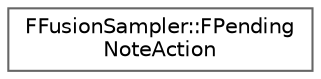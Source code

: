 digraph "Graphical Class Hierarchy"
{
 // INTERACTIVE_SVG=YES
 // LATEX_PDF_SIZE
  bgcolor="transparent";
  edge [fontname=Helvetica,fontsize=10,labelfontname=Helvetica,labelfontsize=10];
  node [fontname=Helvetica,fontsize=10,shape=box,height=0.2,width=0.4];
  rankdir="LR";
  Node0 [id="Node000000",label="FFusionSampler::FPending\lNoteAction",height=0.2,width=0.4,color="grey40", fillcolor="white", style="filled",URL="$d0/d98/structFFusionSampler_1_1FPendingNoteAction.html",tooltip=" "];
}
